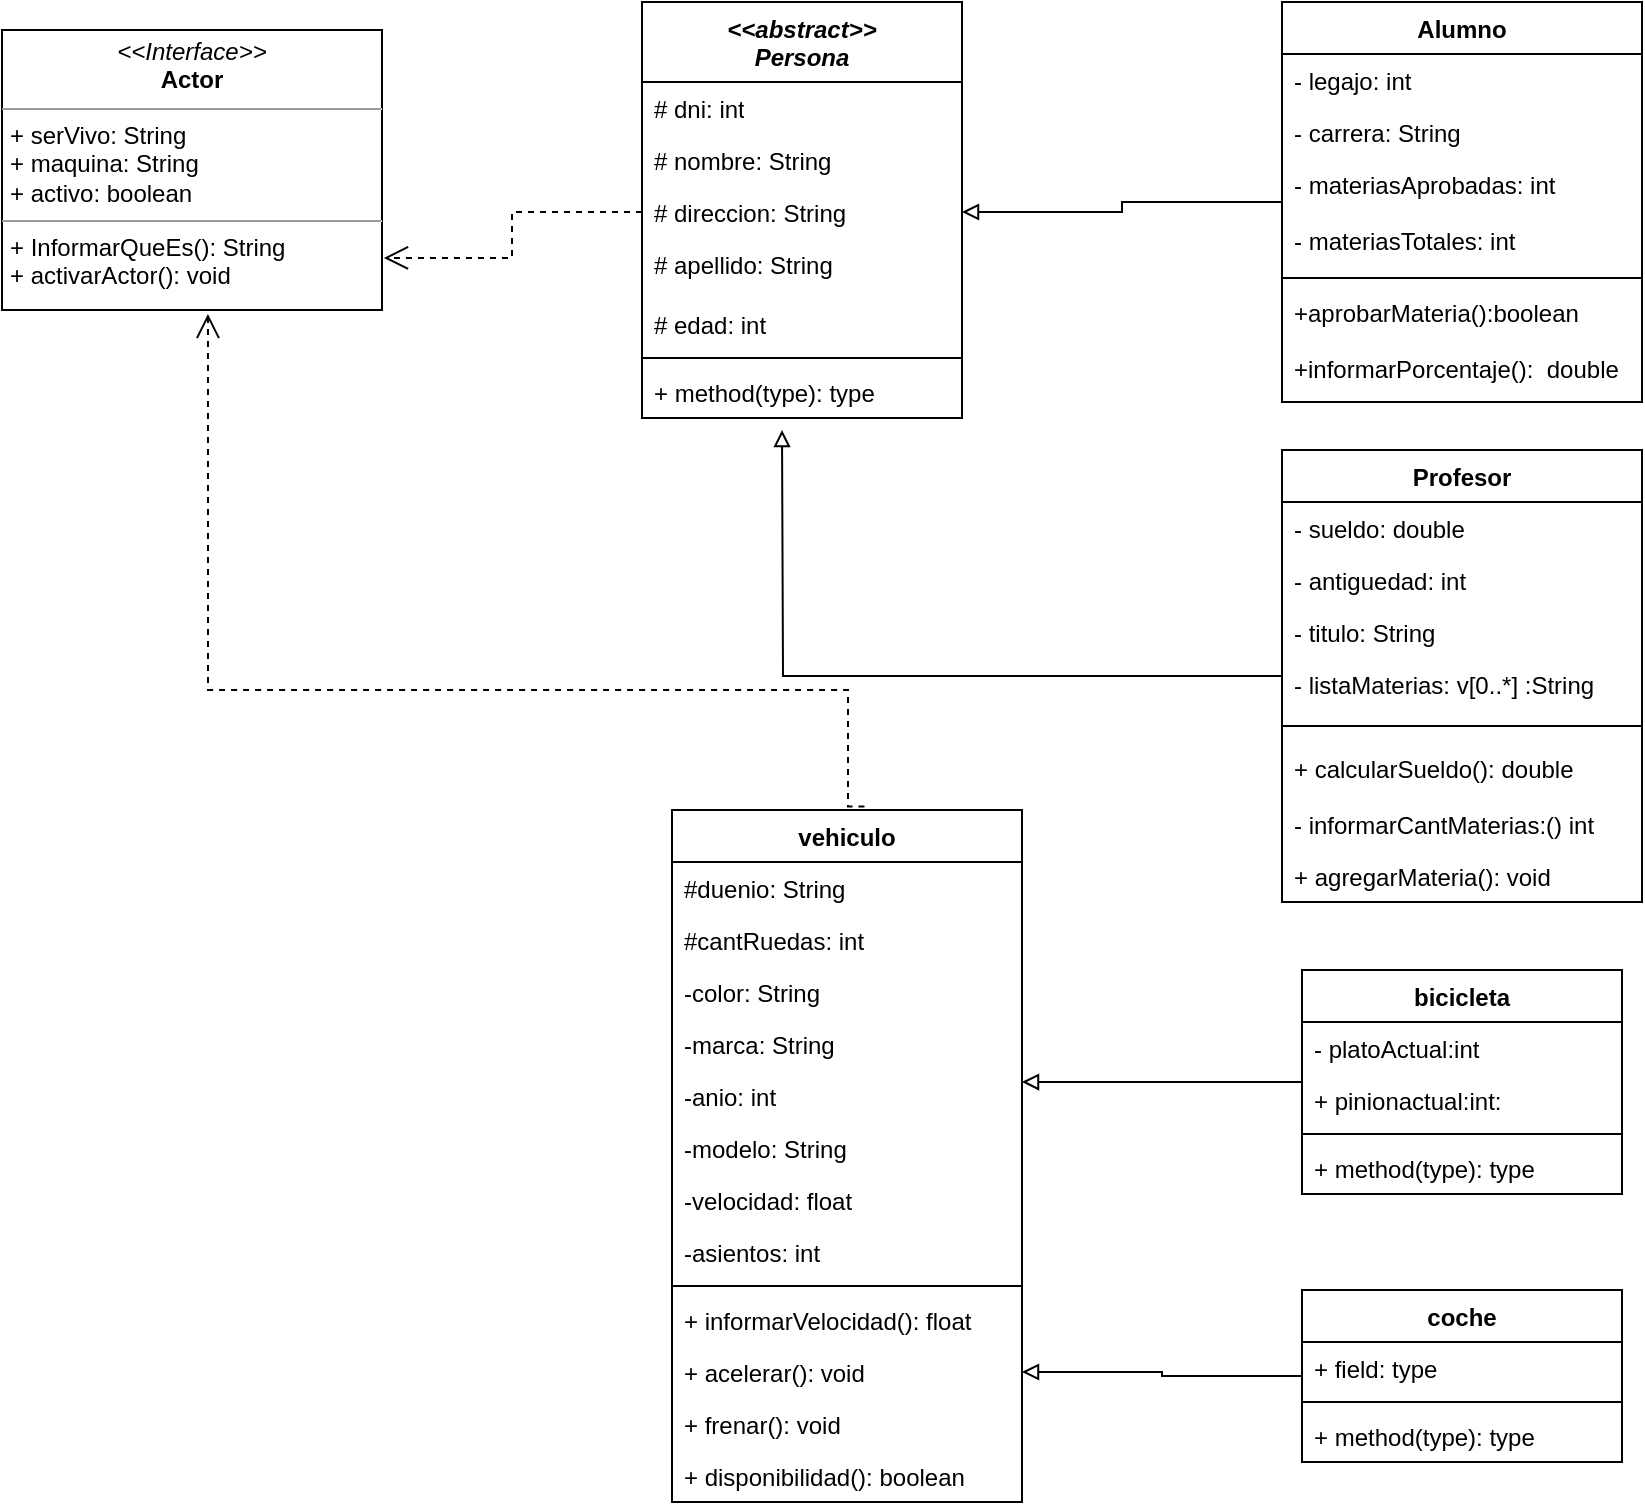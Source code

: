 <mxfile version="15.0.6" type="github">
  <diagram name="Page-1" id="c4acf3e9-155e-7222-9cf6-157b1a14988f">
    <mxGraphModel dx="1422" dy="762" grid="1" gridSize="10" guides="1" tooltips="1" connect="1" arrows="1" fold="1" page="1" pageScale="1" pageWidth="850" pageHeight="1100" background="none" math="0" shadow="0">
      <root>
        <mxCell id="0" />
        <mxCell id="1" parent="0" />
        <mxCell id="5d2195bd80daf111-21" style="edgeStyle=orthogonalEdgeStyle;rounded=0;html=1;labelBackgroundColor=none;startFill=0;endArrow=open;endFill=0;endSize=10;fontFamily=Verdana;fontSize=10;dashed=1;entryX=1.005;entryY=0.814;entryDx=0;entryDy=0;entryPerimeter=0;exitX=0;exitY=0.5;exitDx=0;exitDy=0;" parent="1" source="2_aJ4YLWQftmCF7bw85G-9" target="5d2195bd80daf111-18" edge="1">
          <mxGeometry relative="1" as="geometry">
            <mxPoint x="360" y="99" as="targetPoint" />
          </mxGeometry>
        </mxCell>
        <mxCell id="5d2195bd80daf111-18" value="&lt;p style=&quot;margin: 0px ; margin-top: 4px ; text-align: center&quot;&gt;&lt;i&gt;&amp;lt;&amp;lt;Interface&amp;gt;&amp;gt;&lt;/i&gt;&lt;br&gt;&lt;b&gt;Actor&lt;/b&gt;&lt;/p&gt;&lt;hr size=&quot;1&quot;&gt;&lt;p style=&quot;margin: 0px ; margin-left: 4px&quot;&gt;+ serVivo: String&lt;br&gt;+ maquina: String&lt;/p&gt;&lt;p style=&quot;margin: 0px ; margin-left: 4px&quot;&gt;+ activo: boolean&lt;/p&gt;&lt;hr size=&quot;1&quot;&gt;&lt;p style=&quot;margin: 0px ; margin-left: 4px&quot;&gt;+ InformarQueEs(): String&lt;br&gt;+ activarActor(): void&lt;/p&gt;" style="verticalAlign=top;align=left;overflow=fill;fontSize=12;fontFamily=Helvetica;html=1;rounded=0;shadow=0;comic=0;labelBackgroundColor=none;strokeWidth=1" parent="1" vertex="1">
          <mxGeometry x="10" y="20" width="190" height="140" as="geometry" />
        </mxCell>
        <mxCell id="2_aJ4YLWQftmCF7bw85G-2" value="&lt;&lt;abstract&gt;&gt;&#xa;Persona" style="swimlane;fontStyle=3;align=center;verticalAlign=top;childLayout=stackLayout;horizontal=1;startSize=40;horizontalStack=0;resizeParent=1;resizeParentMax=0;resizeLast=0;collapsible=1;marginBottom=0;" parent="1" vertex="1">
          <mxGeometry x="330" y="6" width="160" height="208" as="geometry" />
        </mxCell>
        <mxCell id="2_aJ4YLWQftmCF7bw85G-6" value="# dni: int" style="text;html=1;strokeColor=none;fillColor=none;align=left;verticalAlign=top;spacingLeft=4;spacingRight=4;whiteSpace=wrap;overflow=hidden;rotatable=0;points=[[0,0.5],[1,0.5]];portConstraint=eastwest;" parent="2_aJ4YLWQftmCF7bw85G-2" vertex="1">
          <mxGeometry y="40" width="160" height="26" as="geometry" />
        </mxCell>
        <mxCell id="2_aJ4YLWQftmCF7bw85G-7" value="# nombre: String" style="text;html=1;strokeColor=none;fillColor=none;align=left;verticalAlign=top;spacingLeft=4;spacingRight=4;whiteSpace=wrap;overflow=hidden;rotatable=0;points=[[0,0.5],[1,0.5]];portConstraint=eastwest;" parent="2_aJ4YLWQftmCF7bw85G-2" vertex="1">
          <mxGeometry y="66" width="160" height="26" as="geometry" />
        </mxCell>
        <mxCell id="2_aJ4YLWQftmCF7bw85G-9" value="# direccion: String" style="text;html=1;strokeColor=none;fillColor=none;align=left;verticalAlign=top;spacingLeft=4;spacingRight=4;whiteSpace=wrap;overflow=hidden;rotatable=0;points=[[0,0.5],[1,0.5]];portConstraint=eastwest;" parent="2_aJ4YLWQftmCF7bw85G-2" vertex="1">
          <mxGeometry y="92" width="160" height="26" as="geometry" />
        </mxCell>
        <mxCell id="2_aJ4YLWQftmCF7bw85G-8" value="# apellido: String" style="text;html=1;strokeColor=none;fillColor=none;align=left;verticalAlign=top;spacingLeft=4;spacingRight=4;whiteSpace=wrap;overflow=hidden;rotatable=0;points=[[0,0.5],[1,0.5]];portConstraint=eastwest;" parent="2_aJ4YLWQftmCF7bw85G-2" vertex="1">
          <mxGeometry y="118" width="160" height="30" as="geometry" />
        </mxCell>
        <mxCell id="2_aJ4YLWQftmCF7bw85G-10" value="# edad: int" style="text;html=1;strokeColor=none;fillColor=none;align=left;verticalAlign=top;spacingLeft=4;spacingRight=4;whiteSpace=wrap;overflow=hidden;rotatable=0;points=[[0,0.5],[1,0.5]];portConstraint=eastwest;" parent="2_aJ4YLWQftmCF7bw85G-2" vertex="1">
          <mxGeometry y="148" width="160" height="26" as="geometry" />
        </mxCell>
        <mxCell id="2_aJ4YLWQftmCF7bw85G-4" value="" style="line;strokeWidth=1;fillColor=none;align=left;verticalAlign=middle;spacingTop=-1;spacingLeft=3;spacingRight=3;rotatable=0;labelPosition=right;points=[];portConstraint=eastwest;" parent="2_aJ4YLWQftmCF7bw85G-2" vertex="1">
          <mxGeometry y="174" width="160" height="8" as="geometry" />
        </mxCell>
        <mxCell id="2_aJ4YLWQftmCF7bw85G-5" value="+ method(type): type" style="text;strokeColor=none;fillColor=none;align=left;verticalAlign=top;spacingLeft=4;spacingRight=4;overflow=hidden;rotatable=0;points=[[0,0.5],[1,0.5]];portConstraint=eastwest;" parent="2_aJ4YLWQftmCF7bw85G-2" vertex="1">
          <mxGeometry y="182" width="160" height="26" as="geometry" />
        </mxCell>
        <mxCell id="2_aJ4YLWQftmCF7bw85G-11" value="vehiculo&#xa;" style="swimlane;fontStyle=1;align=center;verticalAlign=top;childLayout=stackLayout;horizontal=1;startSize=26;horizontalStack=0;resizeParent=1;resizeParentMax=0;resizeLast=0;collapsible=1;marginBottom=0;" parent="1" vertex="1">
          <mxGeometry x="345" y="410" width="175" height="346" as="geometry" />
        </mxCell>
        <mxCell id="2_aJ4YLWQftmCF7bw85G-12" value="#duenio: String&#xa;" style="text;strokeColor=none;fillColor=none;align=left;verticalAlign=top;spacingLeft=4;spacingRight=4;overflow=hidden;rotatable=0;points=[[0,0.5],[1,0.5]];portConstraint=eastwest;" parent="2_aJ4YLWQftmCF7bw85G-11" vertex="1">
          <mxGeometry y="26" width="175" height="26" as="geometry" />
        </mxCell>
        <mxCell id="2_aJ4YLWQftmCF7bw85G-41" value="#cantRuedas: int&#xa;" style="text;strokeColor=none;fillColor=none;align=left;verticalAlign=top;spacingLeft=4;spacingRight=4;overflow=hidden;rotatable=0;points=[[0,0.5],[1,0.5]];portConstraint=eastwest;" parent="2_aJ4YLWQftmCF7bw85G-11" vertex="1">
          <mxGeometry y="52" width="175" height="26" as="geometry" />
        </mxCell>
        <mxCell id="2_aJ4YLWQftmCF7bw85G-42" value="-color: String&#xa;" style="text;strokeColor=none;fillColor=none;align=left;verticalAlign=top;spacingLeft=4;spacingRight=4;overflow=hidden;rotatable=0;points=[[0,0.5],[1,0.5]];portConstraint=eastwest;" parent="2_aJ4YLWQftmCF7bw85G-11" vertex="1">
          <mxGeometry y="78" width="175" height="26" as="geometry" />
        </mxCell>
        <mxCell id="2_aJ4YLWQftmCF7bw85G-43" value="-marca: String&#xa;" style="text;strokeColor=none;fillColor=none;align=left;verticalAlign=top;spacingLeft=4;spacingRight=4;overflow=hidden;rotatable=0;points=[[0,0.5],[1,0.5]];portConstraint=eastwest;" parent="2_aJ4YLWQftmCF7bw85G-11" vertex="1">
          <mxGeometry y="104" width="175" height="26" as="geometry" />
        </mxCell>
        <mxCell id="2_aJ4YLWQftmCF7bw85G-44" value="-anio: int&#xa;" style="text;strokeColor=none;fillColor=none;align=left;verticalAlign=top;spacingLeft=4;spacingRight=4;overflow=hidden;rotatable=0;points=[[0,0.5],[1,0.5]];portConstraint=eastwest;" parent="2_aJ4YLWQftmCF7bw85G-11" vertex="1">
          <mxGeometry y="130" width="175" height="26" as="geometry" />
        </mxCell>
        <mxCell id="2_aJ4YLWQftmCF7bw85G-45" value="-modelo: String&#xa;" style="text;strokeColor=none;fillColor=none;align=left;verticalAlign=top;spacingLeft=4;spacingRight=4;overflow=hidden;rotatable=0;points=[[0,0.5],[1,0.5]];portConstraint=eastwest;" parent="2_aJ4YLWQftmCF7bw85G-11" vertex="1">
          <mxGeometry y="156" width="175" height="26" as="geometry" />
        </mxCell>
        <mxCell id="2_aJ4YLWQftmCF7bw85G-54" value="-velocidad: float" style="text;strokeColor=none;fillColor=none;align=left;verticalAlign=top;spacingLeft=4;spacingRight=4;overflow=hidden;rotatable=0;points=[[0,0.5],[1,0.5]];portConstraint=eastwest;" parent="2_aJ4YLWQftmCF7bw85G-11" vertex="1">
          <mxGeometry y="182" width="175" height="26" as="geometry" />
        </mxCell>
        <mxCell id="2_aJ4YLWQftmCF7bw85G-57" value="-asientos: int" style="text;strokeColor=none;fillColor=none;align=left;verticalAlign=top;spacingLeft=4;spacingRight=4;overflow=hidden;rotatable=0;points=[[0,0.5],[1,0.5]];portConstraint=eastwest;" parent="2_aJ4YLWQftmCF7bw85G-11" vertex="1">
          <mxGeometry y="208" width="175" height="26" as="geometry" />
        </mxCell>
        <mxCell id="2_aJ4YLWQftmCF7bw85G-13" value="" style="line;strokeWidth=1;fillColor=none;align=left;verticalAlign=middle;spacingTop=-1;spacingLeft=3;spacingRight=3;rotatable=0;labelPosition=right;points=[];portConstraint=eastwest;" parent="2_aJ4YLWQftmCF7bw85G-11" vertex="1">
          <mxGeometry y="234" width="175" height="8" as="geometry" />
        </mxCell>
        <mxCell id="2_aJ4YLWQftmCF7bw85G-55" value="+ informarVelocidad(): float" style="text;strokeColor=none;fillColor=none;align=left;verticalAlign=top;spacingLeft=4;spacingRight=4;overflow=hidden;rotatable=0;points=[[0,0.5],[1,0.5]];portConstraint=eastwest;" parent="2_aJ4YLWQftmCF7bw85G-11" vertex="1">
          <mxGeometry y="242" width="175" height="26" as="geometry" />
        </mxCell>
        <mxCell id="2_aJ4YLWQftmCF7bw85G-14" value="+ acelerar(): void" style="text;strokeColor=none;fillColor=none;align=left;verticalAlign=top;spacingLeft=4;spacingRight=4;overflow=hidden;rotatable=0;points=[[0,0.5],[1,0.5]];portConstraint=eastwest;" parent="2_aJ4YLWQftmCF7bw85G-11" vertex="1">
          <mxGeometry y="268" width="175" height="26" as="geometry" />
        </mxCell>
        <mxCell id="2_aJ4YLWQftmCF7bw85G-56" value="+ frenar(): void" style="text;strokeColor=none;fillColor=none;align=left;verticalAlign=top;spacingLeft=4;spacingRight=4;overflow=hidden;rotatable=0;points=[[0,0.5],[1,0.5]];portConstraint=eastwest;" parent="2_aJ4YLWQftmCF7bw85G-11" vertex="1">
          <mxGeometry y="294" width="175" height="26" as="geometry" />
        </mxCell>
        <mxCell id="2_aJ4YLWQftmCF7bw85G-58" value="+ disponibilidad(): boolean" style="text;strokeColor=none;fillColor=none;align=left;verticalAlign=top;spacingLeft=4;spacingRight=4;overflow=hidden;rotatable=0;points=[[0,0.5],[1,0.5]];portConstraint=eastwest;" parent="2_aJ4YLWQftmCF7bw85G-11" vertex="1">
          <mxGeometry y="320" width="175" height="26" as="geometry" />
        </mxCell>
        <mxCell id="2_aJ4YLWQftmCF7bw85G-38" style="edgeStyle=orthogonalEdgeStyle;rounded=0;orthogonalLoop=1;jettySize=auto;html=1;endArrow=block;endFill=0;" parent="1" source="2_aJ4YLWQftmCF7bw85G-15" edge="1">
          <mxGeometry relative="1" as="geometry">
            <mxPoint x="400" y="220" as="targetPoint" />
          </mxGeometry>
        </mxCell>
        <mxCell id="2_aJ4YLWQftmCF7bw85G-15" value="Profesor" style="swimlane;fontStyle=1;align=center;verticalAlign=top;childLayout=stackLayout;horizontal=1;startSize=26;horizontalStack=0;resizeParent=1;resizeParentMax=0;resizeLast=0;collapsible=1;marginBottom=0;" parent="1" vertex="1">
          <mxGeometry x="650" y="230" width="180" height="226" as="geometry" />
        </mxCell>
        <mxCell id="17acba5748e5396b-3" value="- sueldo: double" style="text;html=1;strokeColor=none;fillColor=none;align=left;verticalAlign=top;spacingLeft=4;spacingRight=4;whiteSpace=wrap;overflow=hidden;rotatable=0;points=[[0,0.5],[1,0.5]];portConstraint=eastwest;" parent="2_aJ4YLWQftmCF7bw85G-15" vertex="1">
          <mxGeometry y="26" width="180" height="26" as="geometry" />
        </mxCell>
        <mxCell id="17acba5748e5396b-4" value="- antiguedad: int" style="text;html=1;strokeColor=none;fillColor=none;align=left;verticalAlign=top;spacingLeft=4;spacingRight=4;whiteSpace=wrap;overflow=hidden;rotatable=0;points=[[0,0.5],[1,0.5]];portConstraint=eastwest;" parent="2_aJ4YLWQftmCF7bw85G-15" vertex="1">
          <mxGeometry y="52" width="180" height="26" as="geometry" />
        </mxCell>
        <mxCell id="Dq4exuCIPf0vAaUO24q_-4" value="- titulo: String" style="text;html=1;strokeColor=none;fillColor=none;align=left;verticalAlign=top;spacingLeft=4;spacingRight=4;whiteSpace=wrap;overflow=hidden;rotatable=0;points=[[0,0.5],[1,0.5]];portConstraint=eastwest;" parent="2_aJ4YLWQftmCF7bw85G-15" vertex="1">
          <mxGeometry y="78" width="180" height="26" as="geometry" />
        </mxCell>
        <mxCell id="2_aJ4YLWQftmCF7bw85G-33" value="- listaMaterias: v[0..*] :String" style="text;html=1;strokeColor=none;fillColor=none;align=left;verticalAlign=top;spacingLeft=4;spacingRight=4;whiteSpace=wrap;overflow=hidden;rotatable=0;points=[[0,0.5],[1,0.5]];portConstraint=eastwest;" parent="2_aJ4YLWQftmCF7bw85G-15" vertex="1">
          <mxGeometry y="104" width="180" height="26" as="geometry" />
        </mxCell>
        <mxCell id="2_aJ4YLWQftmCF7bw85G-17" value="" style="line;strokeWidth=1;fillColor=none;align=left;verticalAlign=middle;spacingTop=-1;spacingLeft=3;spacingRight=3;rotatable=0;labelPosition=right;points=[];portConstraint=eastwest;" parent="2_aJ4YLWQftmCF7bw85G-15" vertex="1">
          <mxGeometry y="130" width="180" height="16" as="geometry" />
        </mxCell>
        <mxCell id="2_aJ4YLWQftmCF7bw85G-18" value="+ calcularSueldo(): double" style="text;strokeColor=none;fillColor=none;align=left;verticalAlign=top;spacingLeft=4;spacingRight=4;overflow=hidden;rotatable=0;points=[[0,0.5],[1,0.5]];portConstraint=eastwest;" parent="2_aJ4YLWQftmCF7bw85G-15" vertex="1">
          <mxGeometry y="146" width="180" height="28" as="geometry" />
        </mxCell>
        <mxCell id="2_aJ4YLWQftmCF7bw85G-34" value="- informarCantMaterias:() int" style="text;html=1;strokeColor=none;fillColor=none;align=left;verticalAlign=top;spacingLeft=4;spacingRight=4;whiteSpace=wrap;overflow=hidden;rotatable=0;points=[[0,0.5],[1,0.5]];portConstraint=eastwest;" parent="2_aJ4YLWQftmCF7bw85G-15" vertex="1">
          <mxGeometry y="174" width="180" height="26" as="geometry" />
        </mxCell>
        <mxCell id="2_aJ4YLWQftmCF7bw85G-32" value="+ agregarMateria(): void" style="text;strokeColor=none;fillColor=none;align=left;verticalAlign=top;spacingLeft=4;spacingRight=4;overflow=hidden;rotatable=0;points=[[0,0.5],[1,0.5]];portConstraint=eastwest;" parent="2_aJ4YLWQftmCF7bw85G-15" vertex="1">
          <mxGeometry y="200" width="180" height="26" as="geometry" />
        </mxCell>
        <mxCell id="2_aJ4YLWQftmCF7bw85G-26" style="edgeStyle=orthogonalEdgeStyle;rounded=0;orthogonalLoop=1;jettySize=auto;html=1;endArrow=block;endFill=0;" parent="1" source="2_aJ4YLWQftmCF7bw85G-19" target="2_aJ4YLWQftmCF7bw85G-9" edge="1">
          <mxGeometry relative="1" as="geometry" />
        </mxCell>
        <mxCell id="2_aJ4YLWQftmCF7bw85G-19" value="Alumno" style="swimlane;fontStyle=1;align=center;verticalAlign=top;childLayout=stackLayout;horizontal=1;startSize=26;horizontalStack=0;resizeParent=1;resizeParentMax=0;resizeLast=0;collapsible=1;marginBottom=0;" parent="1" vertex="1">
          <mxGeometry x="650" y="6" width="180" height="200" as="geometry" />
        </mxCell>
        <mxCell id="2_aJ4YLWQftmCF7bw85G-23" value="- legajo: int" style="text;html=1;strokeColor=none;fillColor=none;align=left;verticalAlign=top;spacingLeft=4;spacingRight=4;whiteSpace=wrap;overflow=hidden;rotatable=0;points=[[0,0.5],[1,0.5]];portConstraint=eastwest;" parent="2_aJ4YLWQftmCF7bw85G-19" vertex="1">
          <mxGeometry y="26" width="180" height="26" as="geometry" />
        </mxCell>
        <mxCell id="2_aJ4YLWQftmCF7bw85G-25" value="- carrera: String" style="text;html=1;strokeColor=none;fillColor=none;align=left;verticalAlign=top;spacingLeft=4;spacingRight=4;whiteSpace=wrap;overflow=hidden;rotatable=0;points=[[0,0.5],[1,0.5]];portConstraint=eastwest;" parent="2_aJ4YLWQftmCF7bw85G-19" vertex="1">
          <mxGeometry y="52" width="180" height="26" as="geometry" />
        </mxCell>
        <mxCell id="2_aJ4YLWQftmCF7bw85G-24" value="- materiasAprobadas: int" style="text;html=1;strokeColor=none;fillColor=none;align=left;verticalAlign=top;spacingLeft=4;spacingRight=4;whiteSpace=wrap;overflow=hidden;rotatable=0;points=[[0,0.5],[1,0.5]];portConstraint=eastwest;" parent="2_aJ4YLWQftmCF7bw85G-19" vertex="1">
          <mxGeometry y="78" width="180" height="28" as="geometry" />
        </mxCell>
        <mxCell id="2_aJ4YLWQftmCF7bw85G-28" value="- materiasTotales: int" style="text;html=1;strokeColor=none;fillColor=none;align=left;verticalAlign=top;spacingLeft=4;spacingRight=4;whiteSpace=wrap;overflow=hidden;rotatable=0;points=[[0,0.5],[1,0.5]];portConstraint=eastwest;" parent="2_aJ4YLWQftmCF7bw85G-19" vertex="1">
          <mxGeometry y="106" width="180" height="28" as="geometry" />
        </mxCell>
        <mxCell id="2_aJ4YLWQftmCF7bw85G-21" value="" style="line;strokeWidth=1;fillColor=none;align=left;verticalAlign=middle;spacingTop=-1;spacingLeft=3;spacingRight=3;rotatable=0;labelPosition=right;points=[];portConstraint=eastwest;" parent="2_aJ4YLWQftmCF7bw85G-19" vertex="1">
          <mxGeometry y="134" width="180" height="8" as="geometry" />
        </mxCell>
        <mxCell id="2_aJ4YLWQftmCF7bw85G-22" value="+aprobarMateria():boolean&#xa;&#xa;" style="text;strokeColor=none;fillColor=none;align=left;verticalAlign=top;spacingLeft=4;spacingRight=4;overflow=hidden;rotatable=0;points=[[0,0.5],[1,0.5]];portConstraint=eastwest;" parent="2_aJ4YLWQftmCF7bw85G-19" vertex="1">
          <mxGeometry y="142" width="180" height="28" as="geometry" />
        </mxCell>
        <mxCell id="2_aJ4YLWQftmCF7bw85G-30" value="+informarPorcentaje():  double&#xa;&#xa;" style="text;strokeColor=none;fillColor=none;align=left;verticalAlign=top;spacingLeft=4;spacingRight=4;overflow=hidden;rotatable=0;points=[[0,0.5],[1,0.5]];portConstraint=eastwest;" parent="2_aJ4YLWQftmCF7bw85G-19" vertex="1">
          <mxGeometry y="170" width="180" height="30" as="geometry" />
        </mxCell>
        <mxCell id="2_aJ4YLWQftmCF7bw85G-40" style="edgeStyle=orthogonalEdgeStyle;rounded=0;html=1;labelBackgroundColor=none;startFill=0;endArrow=open;endFill=0;endSize=10;fontFamily=Verdana;fontSize=10;dashed=1;entryX=0.542;entryY=1.014;entryDx=0;entryDy=0;entryPerimeter=0;exitX=0.55;exitY=-0.005;exitDx=0;exitDy=0;exitPerimeter=0;" parent="1" source="2_aJ4YLWQftmCF7bw85G-11" target="5d2195bd80daf111-18" edge="1">
          <mxGeometry relative="1" as="geometry">
            <mxPoint x="149.05" y="207.04" as="sourcePoint" />
            <mxPoint x="20.0" y="230.0" as="targetPoint" />
            <Array as="points">
              <mxPoint x="433" y="350" />
              <mxPoint x="113" y="350" />
            </Array>
          </mxGeometry>
        </mxCell>
        <mxCell id="2_aJ4YLWQftmCF7bw85G-66" style="edgeStyle=orthogonalEdgeStyle;rounded=0;orthogonalLoop=1;jettySize=auto;html=1;entryX=1;entryY=0.231;entryDx=0;entryDy=0;entryPerimeter=0;endArrow=block;endFill=0;" parent="1" source="2_aJ4YLWQftmCF7bw85G-46" target="2_aJ4YLWQftmCF7bw85G-44" edge="1">
          <mxGeometry relative="1" as="geometry" />
        </mxCell>
        <mxCell id="2_aJ4YLWQftmCF7bw85G-46" value="bicicleta&#xa;" style="swimlane;fontStyle=1;align=center;verticalAlign=top;childLayout=stackLayout;horizontal=1;startSize=26;horizontalStack=0;resizeParent=1;resizeParentMax=0;resizeLast=0;collapsible=1;marginBottom=0;" parent="1" vertex="1">
          <mxGeometry x="660" y="490" width="160" height="112" as="geometry" />
        </mxCell>
        <mxCell id="2_aJ4YLWQftmCF7bw85G-65" value="- platoActual:int " style="text;strokeColor=none;fillColor=none;align=left;verticalAlign=top;spacingLeft=4;spacingRight=4;overflow=hidden;rotatable=0;points=[[0,0.5],[1,0.5]];portConstraint=eastwest;" parent="2_aJ4YLWQftmCF7bw85G-46" vertex="1">
          <mxGeometry y="26" width="160" height="26" as="geometry" />
        </mxCell>
        <mxCell id="2_aJ4YLWQftmCF7bw85G-47" value="+ pinionactual:int: " style="text;strokeColor=none;fillColor=none;align=left;verticalAlign=top;spacingLeft=4;spacingRight=4;overflow=hidden;rotatable=0;points=[[0,0.5],[1,0.5]];portConstraint=eastwest;" parent="2_aJ4YLWQftmCF7bw85G-46" vertex="1">
          <mxGeometry y="52" width="160" height="26" as="geometry" />
        </mxCell>
        <mxCell id="2_aJ4YLWQftmCF7bw85G-48" value="" style="line;strokeWidth=1;fillColor=none;align=left;verticalAlign=middle;spacingTop=-1;spacingLeft=3;spacingRight=3;rotatable=0;labelPosition=right;points=[];portConstraint=eastwest;" parent="2_aJ4YLWQftmCF7bw85G-46" vertex="1">
          <mxGeometry y="78" width="160" height="8" as="geometry" />
        </mxCell>
        <mxCell id="2_aJ4YLWQftmCF7bw85G-49" value="+ method(type): type" style="text;strokeColor=none;fillColor=none;align=left;verticalAlign=top;spacingLeft=4;spacingRight=4;overflow=hidden;rotatable=0;points=[[0,0.5],[1,0.5]];portConstraint=eastwest;" parent="2_aJ4YLWQftmCF7bw85G-46" vertex="1">
          <mxGeometry y="86" width="160" height="26" as="geometry" />
        </mxCell>
        <mxCell id="2_aJ4YLWQftmCF7bw85G-67" style="edgeStyle=orthogonalEdgeStyle;rounded=0;orthogonalLoop=1;jettySize=auto;html=1;endArrow=block;endFill=0;" parent="1" source="2_aJ4YLWQftmCF7bw85G-50" target="2_aJ4YLWQftmCF7bw85G-14" edge="1">
          <mxGeometry relative="1" as="geometry" />
        </mxCell>
        <mxCell id="2_aJ4YLWQftmCF7bw85G-50" value="coche" style="swimlane;fontStyle=1;align=center;verticalAlign=top;childLayout=stackLayout;horizontal=1;startSize=26;horizontalStack=0;resizeParent=1;resizeParentMax=0;resizeLast=0;collapsible=1;marginBottom=0;" parent="1" vertex="1">
          <mxGeometry x="660" y="650" width="160" height="86" as="geometry" />
        </mxCell>
        <mxCell id="2_aJ4YLWQftmCF7bw85G-51" value="+ field: type" style="text;strokeColor=none;fillColor=none;align=left;verticalAlign=top;spacingLeft=4;spacingRight=4;overflow=hidden;rotatable=0;points=[[0,0.5],[1,0.5]];portConstraint=eastwest;" parent="2_aJ4YLWQftmCF7bw85G-50" vertex="1">
          <mxGeometry y="26" width="160" height="26" as="geometry" />
        </mxCell>
        <mxCell id="2_aJ4YLWQftmCF7bw85G-52" value="" style="line;strokeWidth=1;fillColor=none;align=left;verticalAlign=middle;spacingTop=-1;spacingLeft=3;spacingRight=3;rotatable=0;labelPosition=right;points=[];portConstraint=eastwest;" parent="2_aJ4YLWQftmCF7bw85G-50" vertex="1">
          <mxGeometry y="52" width="160" height="8" as="geometry" />
        </mxCell>
        <mxCell id="2_aJ4YLWQftmCF7bw85G-53" value="+ method(type): type" style="text;strokeColor=none;fillColor=none;align=left;verticalAlign=top;spacingLeft=4;spacingRight=4;overflow=hidden;rotatable=0;points=[[0,0.5],[1,0.5]];portConstraint=eastwest;" parent="2_aJ4YLWQftmCF7bw85G-50" vertex="1">
          <mxGeometry y="60" width="160" height="26" as="geometry" />
        </mxCell>
      </root>
    </mxGraphModel>
  </diagram>
</mxfile>
